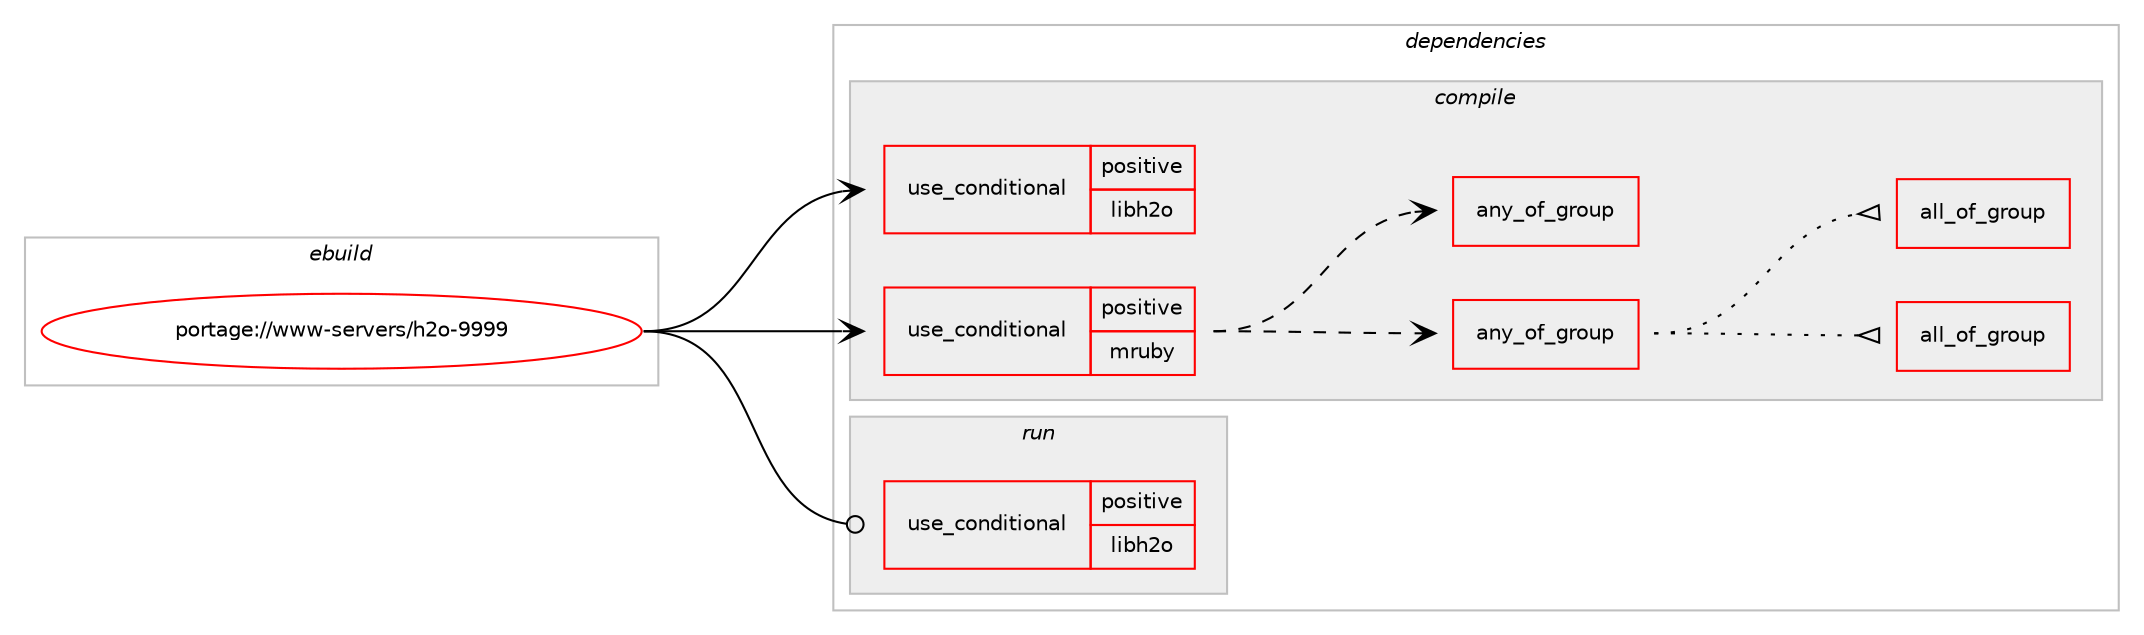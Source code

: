 digraph prolog {

# *************
# Graph options
# *************

newrank=true;
concentrate=true;
compound=true;
graph [rankdir=LR,fontname=Helvetica,fontsize=10,ranksep=1.5];#, ranksep=2.5, nodesep=0.2];
edge  [arrowhead=vee];
node  [fontname=Helvetica,fontsize=10];

# **********
# The ebuild
# **********

subgraph cluster_leftcol {
color=gray;
rank=same;
label=<<i>ebuild</i>>;
id [label="portage://www-servers/h2o-9999", color=red, width=4, href="../www-servers/h2o-9999.svg"];
}

# ****************
# The dependencies
# ****************

subgraph cluster_midcol {
color=gray;
label=<<i>dependencies</i>>;
subgraph cluster_compile {
fillcolor="#eeeeee";
style=filled;
label=<<i>compile</i>>;
subgraph cond3963 {
dependency6431 [label=<<TABLE BORDER="0" CELLBORDER="1" CELLSPACING="0" CELLPADDING="4"><TR><TD ROWSPAN="3" CELLPADDING="10">use_conditional</TD></TR><TR><TD>positive</TD></TR><TR><TD>libh2o</TD></TR></TABLE>>, shape=none, color=red];
# *** BEGIN UNKNOWN DEPENDENCY TYPE (TODO) ***
# dependency6431 -> package_dependency(portage://www-servers/h2o-9999,install,no,app-arch,brotli,none,[,,],[],[])
# *** END UNKNOWN DEPENDENCY TYPE (TODO) ***

# *** BEGIN UNKNOWN DEPENDENCY TYPE (TODO) ***
# dependency6431 -> package_dependency(portage://www-servers/h2o-9999,install,no,dev-libs,libuv,none,[,,],[],[])
# *** END UNKNOWN DEPENDENCY TYPE (TODO) ***

}
id:e -> dependency6431:w [weight=20,style="solid",arrowhead="vee"];
subgraph cond3964 {
dependency6432 [label=<<TABLE BORDER="0" CELLBORDER="1" CELLSPACING="0" CELLPADDING="4"><TR><TD ROWSPAN="3" CELLPADDING="10">use_conditional</TD></TR><TR><TD>positive</TD></TR><TR><TD>mruby</TD></TR></TABLE>>, shape=none, color=red];
subgraph any143 {
dependency6433 [label=<<TABLE BORDER="0" CELLBORDER="1" CELLSPACING="0" CELLPADDING="4"><TR><TD CELLPADDING="10">any_of_group</TD></TR></TABLE>>, shape=none, color=red];subgraph all11 {
dependency6434 [label=<<TABLE BORDER="0" CELLBORDER="1" CELLSPACING="0" CELLPADDING="4"><TR><TD CELLPADDING="10">all_of_group</TD></TR></TABLE>>, shape=none, color=red];# *** BEGIN UNKNOWN DEPENDENCY TYPE (TODO) ***
# dependency6434 -> package_dependency(portage://www-servers/h2o-9999,install,no,dev-lang,ruby,none,[,,],[slot(3.1)],[])
# *** END UNKNOWN DEPENDENCY TYPE (TODO) ***

# *** BEGIN UNKNOWN DEPENDENCY TYPE (TODO) ***
# dependency6434 -> package_dependency(portage://www-servers/h2o-9999,install,no,virtual,rubygems,none,[,,],[],[use(enable(ruby_targets_ruby31),negative)])
# *** END UNKNOWN DEPENDENCY TYPE (TODO) ***

}
dependency6433:e -> dependency6434:w [weight=20,style="dotted",arrowhead="oinv"];
subgraph all12 {
dependency6435 [label=<<TABLE BORDER="0" CELLBORDER="1" CELLSPACING="0" CELLPADDING="4"><TR><TD CELLPADDING="10">all_of_group</TD></TR></TABLE>>, shape=none, color=red];# *** BEGIN UNKNOWN DEPENDENCY TYPE (TODO) ***
# dependency6435 -> package_dependency(portage://www-servers/h2o-9999,install,no,dev-lang,ruby,none,[,,],[slot(3.2)],[])
# *** END UNKNOWN DEPENDENCY TYPE (TODO) ***

# *** BEGIN UNKNOWN DEPENDENCY TYPE (TODO) ***
# dependency6435 -> package_dependency(portage://www-servers/h2o-9999,install,no,virtual,rubygems,none,[,,],[],[use(enable(ruby_targets_ruby32),negative)])
# *** END UNKNOWN DEPENDENCY TYPE (TODO) ***

}
dependency6433:e -> dependency6435:w [weight=20,style="dotted",arrowhead="oinv"];
}
dependency6432:e -> dependency6433:w [weight=20,style="dashed",arrowhead="vee"];
subgraph any144 {
dependency6436 [label=<<TABLE BORDER="0" CELLBORDER="1" CELLSPACING="0" CELLPADDING="4"><TR><TD CELLPADDING="10">any_of_group</TD></TR></TABLE>>, shape=none, color=red];# *** BEGIN UNKNOWN DEPENDENCY TYPE (TODO) ***
# dependency6436 -> package_dependency(portage://www-servers/h2o-9999,install,no,dev-libs,onigmo,none,[,,],[],[])
# *** END UNKNOWN DEPENDENCY TYPE (TODO) ***

# *** BEGIN UNKNOWN DEPENDENCY TYPE (TODO) ***
# dependency6436 -> package_dependency(portage://www-servers/h2o-9999,install,no,dev-libs,oniguruma,none,[,,],[],[])
# *** END UNKNOWN DEPENDENCY TYPE (TODO) ***

}
dependency6432:e -> dependency6436:w [weight=20,style="dashed",arrowhead="vee"];
# *** BEGIN UNKNOWN DEPENDENCY TYPE (TODO) ***
# dependency6432 -> package_dependency(portage://www-servers/h2o-9999,install,no,app-alternatives,yacc,none,[,,],[],[])
# *** END UNKNOWN DEPENDENCY TYPE (TODO) ***

}
id:e -> dependency6432:w [weight=20,style="solid",arrowhead="vee"];
# *** BEGIN UNKNOWN DEPENDENCY TYPE (TODO) ***
# id -> package_dependency(portage://www-servers/h2o-9999,install,no,acct-group,h2o,none,[,,],[],[])
# *** END UNKNOWN DEPENDENCY TYPE (TODO) ***

# *** BEGIN UNKNOWN DEPENDENCY TYPE (TODO) ***
# id -> package_dependency(portage://www-servers/h2o-9999,install,no,acct-user,h2o,none,[,,],[],[])
# *** END UNKNOWN DEPENDENCY TYPE (TODO) ***

# *** BEGIN UNKNOWN DEPENDENCY TYPE (TODO) ***
# id -> package_dependency(portage://www-servers/h2o-9999,install,no,dev-lang,perl,none,[,,],[],[])
# *** END UNKNOWN DEPENDENCY TYPE (TODO) ***

# *** BEGIN UNKNOWN DEPENDENCY TYPE (TODO) ***
# id -> package_dependency(portage://www-servers/h2o-9999,install,no,dev-libs,openssl,none,[,,],[slot(0),equal],[])
# *** END UNKNOWN DEPENDENCY TYPE (TODO) ***

# *** BEGIN UNKNOWN DEPENDENCY TYPE (TODO) ***
# id -> package_dependency(portage://www-servers/h2o-9999,install,no,sys-libs,libcap,none,[,,],[],[])
# *** END UNKNOWN DEPENDENCY TYPE (TODO) ***

# *** BEGIN UNKNOWN DEPENDENCY TYPE (TODO) ***
# id -> package_dependency(portage://www-servers/h2o-9999,install,no,sys-libs,zlib,none,[,,],[],[])
# *** END UNKNOWN DEPENDENCY TYPE (TODO) ***

# *** BEGIN UNKNOWN DEPENDENCY TYPE (TODO) ***
# id -> package_dependency(portage://www-servers/h2o-9999,install,weak,sci-libs,libh2o,none,[,,],[],[])
# *** END UNKNOWN DEPENDENCY TYPE (TODO) ***

}
subgraph cluster_compileandrun {
fillcolor="#eeeeee";
style=filled;
label=<<i>compile and run</i>>;
}
subgraph cluster_run {
fillcolor="#eeeeee";
style=filled;
label=<<i>run</i>>;
subgraph cond3965 {
dependency6437 [label=<<TABLE BORDER="0" CELLBORDER="1" CELLSPACING="0" CELLPADDING="4"><TR><TD ROWSPAN="3" CELLPADDING="10">use_conditional</TD></TR><TR><TD>positive</TD></TR><TR><TD>libh2o</TD></TR></TABLE>>, shape=none, color=red];
# *** BEGIN UNKNOWN DEPENDENCY TYPE (TODO) ***
# dependency6437 -> package_dependency(portage://www-servers/h2o-9999,run,no,app-arch,brotli,none,[,,],[],[])
# *** END UNKNOWN DEPENDENCY TYPE (TODO) ***

# *** BEGIN UNKNOWN DEPENDENCY TYPE (TODO) ***
# dependency6437 -> package_dependency(portage://www-servers/h2o-9999,run,no,dev-libs,libuv,none,[,,],[],[])
# *** END UNKNOWN DEPENDENCY TYPE (TODO) ***

}
id:e -> dependency6437:w [weight=20,style="solid",arrowhead="odot"];
# *** BEGIN UNKNOWN DEPENDENCY TYPE (TODO) ***
# id -> package_dependency(portage://www-servers/h2o-9999,run,no,acct-group,h2o,none,[,,],[],[])
# *** END UNKNOWN DEPENDENCY TYPE (TODO) ***

# *** BEGIN UNKNOWN DEPENDENCY TYPE (TODO) ***
# id -> package_dependency(portage://www-servers/h2o-9999,run,no,acct-user,h2o,none,[,,],[],[])
# *** END UNKNOWN DEPENDENCY TYPE (TODO) ***

# *** BEGIN UNKNOWN DEPENDENCY TYPE (TODO) ***
# id -> package_dependency(portage://www-servers/h2o-9999,run,no,dev-lang,perl,none,[,,],[],[])
# *** END UNKNOWN DEPENDENCY TYPE (TODO) ***

# *** BEGIN UNKNOWN DEPENDENCY TYPE (TODO) ***
# id -> package_dependency(portage://www-servers/h2o-9999,run,no,dev-libs,openssl,none,[,,],[slot(0),equal],[])
# *** END UNKNOWN DEPENDENCY TYPE (TODO) ***

# *** BEGIN UNKNOWN DEPENDENCY TYPE (TODO) ***
# id -> package_dependency(portage://www-servers/h2o-9999,run,no,sys-libs,libcap,none,[,,],[],[])
# *** END UNKNOWN DEPENDENCY TYPE (TODO) ***

# *** BEGIN UNKNOWN DEPENDENCY TYPE (TODO) ***
# id -> package_dependency(portage://www-servers/h2o-9999,run,no,sys-libs,zlib,none,[,,],[],[])
# *** END UNKNOWN DEPENDENCY TYPE (TODO) ***

# *** BEGIN UNKNOWN DEPENDENCY TYPE (TODO) ***
# id -> package_dependency(portage://www-servers/h2o-9999,run,weak,sci-libs,libh2o,none,[,,],[],[])
# *** END UNKNOWN DEPENDENCY TYPE (TODO) ***

}
}

# **************
# The candidates
# **************

subgraph cluster_choices {
rank=same;
color=gray;
label=<<i>candidates</i>>;

}

}
